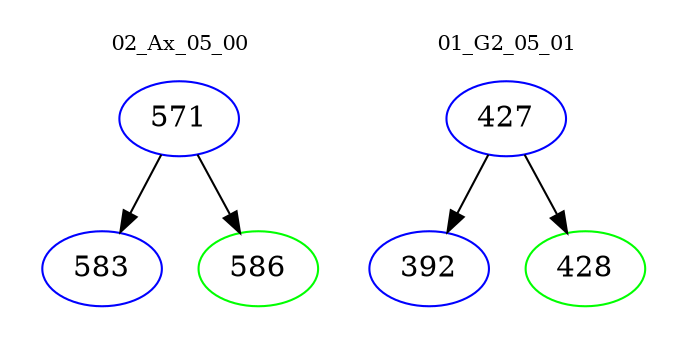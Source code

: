digraph{
subgraph cluster_0 {
color = white
label = "02_Ax_05_00";
fontsize=10;
T0_571 [label="571", color="blue"]
T0_571 -> T0_583 [color="black"]
T0_583 [label="583", color="blue"]
T0_571 -> T0_586 [color="black"]
T0_586 [label="586", color="green"]
}
subgraph cluster_1 {
color = white
label = "01_G2_05_01";
fontsize=10;
T1_427 [label="427", color="blue"]
T1_427 -> T1_392 [color="black"]
T1_392 [label="392", color="blue"]
T1_427 -> T1_428 [color="black"]
T1_428 [label="428", color="green"]
}
}
